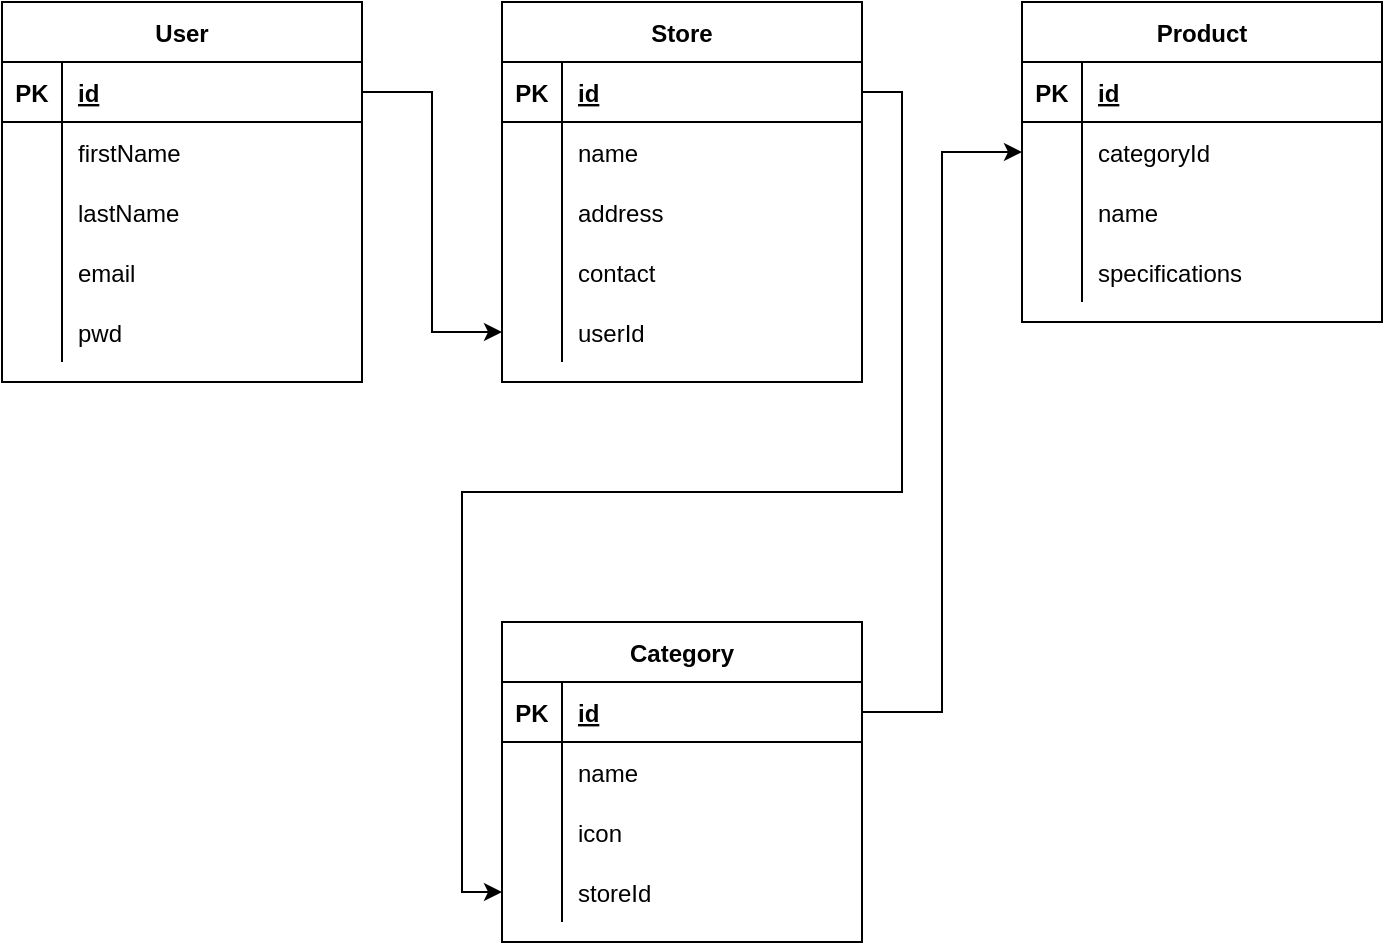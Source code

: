 <mxfile version="14.6.13" type="device"><diagram id="slK2lRSKRJRybrES-X00" name="Page-1"><mxGraphModel dx="946" dy="646" grid="1" gridSize="10" guides="1" tooltips="1" connect="1" arrows="1" fold="1" page="1" pageScale="1" pageWidth="827" pageHeight="1169" math="0" shadow="0"><root><mxCell id="0"/><mxCell id="1" parent="0"/><mxCell id="KY6M5L05HOrWCKNVFHtZ-1" value="User" style="shape=table;startSize=30;container=1;collapsible=1;childLayout=tableLayout;fixedRows=1;rowLines=0;fontStyle=1;align=center;resizeLast=1;" vertex="1" parent="1"><mxGeometry x="60" y="40" width="180" height="190" as="geometry"/></mxCell><mxCell id="KY6M5L05HOrWCKNVFHtZ-2" value="" style="shape=partialRectangle;collapsible=0;dropTarget=0;pointerEvents=0;fillColor=none;top=0;left=0;bottom=1;right=0;points=[[0,0.5],[1,0.5]];portConstraint=eastwest;" vertex="1" parent="KY6M5L05HOrWCKNVFHtZ-1"><mxGeometry y="30" width="180" height="30" as="geometry"/></mxCell><mxCell id="KY6M5L05HOrWCKNVFHtZ-3" value="PK" style="shape=partialRectangle;connectable=0;fillColor=none;top=0;left=0;bottom=0;right=0;fontStyle=1;overflow=hidden;" vertex="1" parent="KY6M5L05HOrWCKNVFHtZ-2"><mxGeometry width="30" height="30" as="geometry"/></mxCell><mxCell id="KY6M5L05HOrWCKNVFHtZ-4" value="id" style="shape=partialRectangle;connectable=0;fillColor=none;top=0;left=0;bottom=0;right=0;align=left;spacingLeft=6;fontStyle=5;overflow=hidden;" vertex="1" parent="KY6M5L05HOrWCKNVFHtZ-2"><mxGeometry x="30" width="150" height="30" as="geometry"/></mxCell><mxCell id="KY6M5L05HOrWCKNVFHtZ-5" value="" style="shape=partialRectangle;collapsible=0;dropTarget=0;pointerEvents=0;fillColor=none;top=0;left=0;bottom=0;right=0;points=[[0,0.5],[1,0.5]];portConstraint=eastwest;" vertex="1" parent="KY6M5L05HOrWCKNVFHtZ-1"><mxGeometry y="60" width="180" height="30" as="geometry"/></mxCell><mxCell id="KY6M5L05HOrWCKNVFHtZ-6" value="" style="shape=partialRectangle;connectable=0;fillColor=none;top=0;left=0;bottom=0;right=0;editable=1;overflow=hidden;" vertex="1" parent="KY6M5L05HOrWCKNVFHtZ-5"><mxGeometry width="30" height="30" as="geometry"/></mxCell><mxCell id="KY6M5L05HOrWCKNVFHtZ-7" value="firstName" style="shape=partialRectangle;connectable=0;fillColor=none;top=0;left=0;bottom=0;right=0;align=left;spacingLeft=6;overflow=hidden;" vertex="1" parent="KY6M5L05HOrWCKNVFHtZ-5"><mxGeometry x="30" width="150" height="30" as="geometry"/></mxCell><mxCell id="KY6M5L05HOrWCKNVFHtZ-8" value="" style="shape=partialRectangle;collapsible=0;dropTarget=0;pointerEvents=0;fillColor=none;top=0;left=0;bottom=0;right=0;points=[[0,0.5],[1,0.5]];portConstraint=eastwest;" vertex="1" parent="KY6M5L05HOrWCKNVFHtZ-1"><mxGeometry y="90" width="180" height="30" as="geometry"/></mxCell><mxCell id="KY6M5L05HOrWCKNVFHtZ-9" value="" style="shape=partialRectangle;connectable=0;fillColor=none;top=0;left=0;bottom=0;right=0;editable=1;overflow=hidden;" vertex="1" parent="KY6M5L05HOrWCKNVFHtZ-8"><mxGeometry width="30" height="30" as="geometry"/></mxCell><mxCell id="KY6M5L05HOrWCKNVFHtZ-10" value="lastName" style="shape=partialRectangle;connectable=0;fillColor=none;top=0;left=0;bottom=0;right=0;align=left;spacingLeft=6;overflow=hidden;" vertex="1" parent="KY6M5L05HOrWCKNVFHtZ-8"><mxGeometry x="30" width="150" height="30" as="geometry"/></mxCell><mxCell id="KY6M5L05HOrWCKNVFHtZ-11" value="" style="shape=partialRectangle;collapsible=0;dropTarget=0;pointerEvents=0;fillColor=none;top=0;left=0;bottom=0;right=0;points=[[0,0.5],[1,0.5]];portConstraint=eastwest;" vertex="1" parent="KY6M5L05HOrWCKNVFHtZ-1"><mxGeometry y="120" width="180" height="30" as="geometry"/></mxCell><mxCell id="KY6M5L05HOrWCKNVFHtZ-12" value="" style="shape=partialRectangle;connectable=0;fillColor=none;top=0;left=0;bottom=0;right=0;editable=1;overflow=hidden;" vertex="1" parent="KY6M5L05HOrWCKNVFHtZ-11"><mxGeometry width="30" height="30" as="geometry"/></mxCell><mxCell id="KY6M5L05HOrWCKNVFHtZ-13" value="email" style="shape=partialRectangle;connectable=0;fillColor=none;top=0;left=0;bottom=0;right=0;align=left;spacingLeft=6;overflow=hidden;" vertex="1" parent="KY6M5L05HOrWCKNVFHtZ-11"><mxGeometry x="30" width="150" height="30" as="geometry"/></mxCell><mxCell id="KY6M5L05HOrWCKNVFHtZ-14" value="" style="shape=partialRectangle;collapsible=0;dropTarget=0;pointerEvents=0;fillColor=none;top=0;left=0;bottom=0;right=0;points=[[0,0.5],[1,0.5]];portConstraint=eastwest;" vertex="1" parent="KY6M5L05HOrWCKNVFHtZ-1"><mxGeometry y="150" width="180" height="30" as="geometry"/></mxCell><mxCell id="KY6M5L05HOrWCKNVFHtZ-15" value="" style="shape=partialRectangle;connectable=0;fillColor=none;top=0;left=0;bottom=0;right=0;editable=1;overflow=hidden;" vertex="1" parent="KY6M5L05HOrWCKNVFHtZ-14"><mxGeometry width="30" height="30" as="geometry"/></mxCell><mxCell id="KY6M5L05HOrWCKNVFHtZ-16" value="pwd" style="shape=partialRectangle;connectable=0;fillColor=none;top=0;left=0;bottom=0;right=0;align=left;spacingLeft=6;overflow=hidden;" vertex="1" parent="KY6M5L05HOrWCKNVFHtZ-14"><mxGeometry x="30" width="150" height="30" as="geometry"/></mxCell><mxCell id="KY6M5L05HOrWCKNVFHtZ-17" value="Store" style="shape=table;startSize=30;container=1;collapsible=1;childLayout=tableLayout;fixedRows=1;rowLines=0;fontStyle=1;align=center;resizeLast=1;" vertex="1" parent="1"><mxGeometry x="310" y="40" width="180" height="190" as="geometry"/></mxCell><mxCell id="KY6M5L05HOrWCKNVFHtZ-18" value="" style="shape=partialRectangle;collapsible=0;dropTarget=0;pointerEvents=0;fillColor=none;top=0;left=0;bottom=1;right=0;points=[[0,0.5],[1,0.5]];portConstraint=eastwest;" vertex="1" parent="KY6M5L05HOrWCKNVFHtZ-17"><mxGeometry y="30" width="180" height="30" as="geometry"/></mxCell><mxCell id="KY6M5L05HOrWCKNVFHtZ-19" value="PK" style="shape=partialRectangle;connectable=0;fillColor=none;top=0;left=0;bottom=0;right=0;fontStyle=1;overflow=hidden;" vertex="1" parent="KY6M5L05HOrWCKNVFHtZ-18"><mxGeometry width="30" height="30" as="geometry"/></mxCell><mxCell id="KY6M5L05HOrWCKNVFHtZ-20" value="id" style="shape=partialRectangle;connectable=0;fillColor=none;top=0;left=0;bottom=0;right=0;align=left;spacingLeft=6;fontStyle=5;overflow=hidden;" vertex="1" parent="KY6M5L05HOrWCKNVFHtZ-18"><mxGeometry x="30" width="150" height="30" as="geometry"/></mxCell><mxCell id="KY6M5L05HOrWCKNVFHtZ-21" value="" style="shape=partialRectangle;collapsible=0;dropTarget=0;pointerEvents=0;fillColor=none;top=0;left=0;bottom=0;right=0;points=[[0,0.5],[1,0.5]];portConstraint=eastwest;" vertex="1" parent="KY6M5L05HOrWCKNVFHtZ-17"><mxGeometry y="60" width="180" height="30" as="geometry"/></mxCell><mxCell id="KY6M5L05HOrWCKNVFHtZ-22" value="" style="shape=partialRectangle;connectable=0;fillColor=none;top=0;left=0;bottom=0;right=0;editable=1;overflow=hidden;" vertex="1" parent="KY6M5L05HOrWCKNVFHtZ-21"><mxGeometry width="30" height="30" as="geometry"/></mxCell><mxCell id="KY6M5L05HOrWCKNVFHtZ-23" value="name" style="shape=partialRectangle;connectable=0;fillColor=none;top=0;left=0;bottom=0;right=0;align=left;spacingLeft=6;overflow=hidden;" vertex="1" parent="KY6M5L05HOrWCKNVFHtZ-21"><mxGeometry x="30" width="150" height="30" as="geometry"/></mxCell><mxCell id="KY6M5L05HOrWCKNVFHtZ-24" value="" style="shape=partialRectangle;collapsible=0;dropTarget=0;pointerEvents=0;fillColor=none;top=0;left=0;bottom=0;right=0;points=[[0,0.5],[1,0.5]];portConstraint=eastwest;" vertex="1" parent="KY6M5L05HOrWCKNVFHtZ-17"><mxGeometry y="90" width="180" height="30" as="geometry"/></mxCell><mxCell id="KY6M5L05HOrWCKNVFHtZ-25" value="" style="shape=partialRectangle;connectable=0;fillColor=none;top=0;left=0;bottom=0;right=0;editable=1;overflow=hidden;" vertex="1" parent="KY6M5L05HOrWCKNVFHtZ-24"><mxGeometry width="30" height="30" as="geometry"/></mxCell><mxCell id="KY6M5L05HOrWCKNVFHtZ-26" value="address" style="shape=partialRectangle;connectable=0;fillColor=none;top=0;left=0;bottom=0;right=0;align=left;spacingLeft=6;overflow=hidden;" vertex="1" parent="KY6M5L05HOrWCKNVFHtZ-24"><mxGeometry x="30" width="150" height="30" as="geometry"/></mxCell><mxCell id="KY6M5L05HOrWCKNVFHtZ-27" value="" style="shape=partialRectangle;collapsible=0;dropTarget=0;pointerEvents=0;fillColor=none;top=0;left=0;bottom=0;right=0;points=[[0,0.5],[1,0.5]];portConstraint=eastwest;" vertex="1" parent="KY6M5L05HOrWCKNVFHtZ-17"><mxGeometry y="120" width="180" height="30" as="geometry"/></mxCell><mxCell id="KY6M5L05HOrWCKNVFHtZ-28" value="" style="shape=partialRectangle;connectable=0;fillColor=none;top=0;left=0;bottom=0;right=0;editable=1;overflow=hidden;" vertex="1" parent="KY6M5L05HOrWCKNVFHtZ-27"><mxGeometry width="30" height="30" as="geometry"/></mxCell><mxCell id="KY6M5L05HOrWCKNVFHtZ-29" value="contact" style="shape=partialRectangle;connectable=0;fillColor=none;top=0;left=0;bottom=0;right=0;align=left;spacingLeft=6;overflow=hidden;" vertex="1" parent="KY6M5L05HOrWCKNVFHtZ-27"><mxGeometry x="30" width="150" height="30" as="geometry"/></mxCell><mxCell id="KY6M5L05HOrWCKNVFHtZ-30" value="" style="shape=partialRectangle;collapsible=0;dropTarget=0;pointerEvents=0;fillColor=none;top=0;left=0;bottom=0;right=0;points=[[0,0.5],[1,0.5]];portConstraint=eastwest;" vertex="1" parent="KY6M5L05HOrWCKNVFHtZ-17"><mxGeometry y="150" width="180" height="30" as="geometry"/></mxCell><mxCell id="KY6M5L05HOrWCKNVFHtZ-31" value="" style="shape=partialRectangle;connectable=0;fillColor=none;top=0;left=0;bottom=0;right=0;editable=1;overflow=hidden;" vertex="1" parent="KY6M5L05HOrWCKNVFHtZ-30"><mxGeometry width="30" height="30" as="geometry"/></mxCell><mxCell id="KY6M5L05HOrWCKNVFHtZ-32" value="userId" style="shape=partialRectangle;connectable=0;fillColor=none;top=0;left=0;bottom=0;right=0;align=left;spacingLeft=6;overflow=hidden;" vertex="1" parent="KY6M5L05HOrWCKNVFHtZ-30"><mxGeometry x="30" width="150" height="30" as="geometry"/></mxCell><mxCell id="KY6M5L05HOrWCKNVFHtZ-33" style="edgeStyle=orthogonalEdgeStyle;rounded=0;orthogonalLoop=1;jettySize=auto;html=1;exitX=1;exitY=0.5;exitDx=0;exitDy=0;entryX=0;entryY=0.5;entryDx=0;entryDy=0;" edge="1" parent="1" source="KY6M5L05HOrWCKNVFHtZ-2" target="KY6M5L05HOrWCKNVFHtZ-30"><mxGeometry relative="1" as="geometry"/></mxCell><mxCell id="KY6M5L05HOrWCKNVFHtZ-34" value="Product" style="shape=table;startSize=30;container=1;collapsible=1;childLayout=tableLayout;fixedRows=1;rowLines=0;fontStyle=1;align=center;resizeLast=1;" vertex="1" parent="1"><mxGeometry x="570" y="40" width="180" height="160" as="geometry"/></mxCell><mxCell id="KY6M5L05HOrWCKNVFHtZ-35" value="" style="shape=partialRectangle;collapsible=0;dropTarget=0;pointerEvents=0;fillColor=none;top=0;left=0;bottom=1;right=0;points=[[0,0.5],[1,0.5]];portConstraint=eastwest;" vertex="1" parent="KY6M5L05HOrWCKNVFHtZ-34"><mxGeometry y="30" width="180" height="30" as="geometry"/></mxCell><mxCell id="KY6M5L05HOrWCKNVFHtZ-36" value="PK" style="shape=partialRectangle;connectable=0;fillColor=none;top=0;left=0;bottom=0;right=0;fontStyle=1;overflow=hidden;" vertex="1" parent="KY6M5L05HOrWCKNVFHtZ-35"><mxGeometry width="30" height="30" as="geometry"/></mxCell><mxCell id="KY6M5L05HOrWCKNVFHtZ-37" value="id" style="shape=partialRectangle;connectable=0;fillColor=none;top=0;left=0;bottom=0;right=0;align=left;spacingLeft=6;fontStyle=5;overflow=hidden;" vertex="1" parent="KY6M5L05HOrWCKNVFHtZ-35"><mxGeometry x="30" width="150" height="30" as="geometry"/></mxCell><mxCell id="KY6M5L05HOrWCKNVFHtZ-38" value="" style="shape=partialRectangle;collapsible=0;dropTarget=0;pointerEvents=0;fillColor=none;top=0;left=0;bottom=0;right=0;points=[[0,0.5],[1,0.5]];portConstraint=eastwest;" vertex="1" parent="KY6M5L05HOrWCKNVFHtZ-34"><mxGeometry y="60" width="180" height="30" as="geometry"/></mxCell><mxCell id="KY6M5L05HOrWCKNVFHtZ-39" value="" style="shape=partialRectangle;connectable=0;fillColor=none;top=0;left=0;bottom=0;right=0;editable=1;overflow=hidden;" vertex="1" parent="KY6M5L05HOrWCKNVFHtZ-38"><mxGeometry width="30" height="30" as="geometry"/></mxCell><mxCell id="KY6M5L05HOrWCKNVFHtZ-40" value="categoryId" style="shape=partialRectangle;connectable=0;fillColor=none;top=0;left=0;bottom=0;right=0;align=left;spacingLeft=6;overflow=hidden;" vertex="1" parent="KY6M5L05HOrWCKNVFHtZ-38"><mxGeometry x="30" width="150" height="30" as="geometry"/></mxCell><mxCell id="KY6M5L05HOrWCKNVFHtZ-41" value="" style="shape=partialRectangle;collapsible=0;dropTarget=0;pointerEvents=0;fillColor=none;top=0;left=0;bottom=0;right=0;points=[[0,0.5],[1,0.5]];portConstraint=eastwest;" vertex="1" parent="KY6M5L05HOrWCKNVFHtZ-34"><mxGeometry y="90" width="180" height="30" as="geometry"/></mxCell><mxCell id="KY6M5L05HOrWCKNVFHtZ-42" value="" style="shape=partialRectangle;connectable=0;fillColor=none;top=0;left=0;bottom=0;right=0;editable=1;overflow=hidden;" vertex="1" parent="KY6M5L05HOrWCKNVFHtZ-41"><mxGeometry width="30" height="30" as="geometry"/></mxCell><mxCell id="KY6M5L05HOrWCKNVFHtZ-43" value="name" style="shape=partialRectangle;connectable=0;fillColor=none;top=0;left=0;bottom=0;right=0;align=left;spacingLeft=6;overflow=hidden;" vertex="1" parent="KY6M5L05HOrWCKNVFHtZ-41"><mxGeometry x="30" width="150" height="30" as="geometry"/></mxCell><mxCell id="KY6M5L05HOrWCKNVFHtZ-44" value="" style="shape=partialRectangle;collapsible=0;dropTarget=0;pointerEvents=0;fillColor=none;top=0;left=0;bottom=0;right=0;points=[[0,0.5],[1,0.5]];portConstraint=eastwest;" vertex="1" parent="KY6M5L05HOrWCKNVFHtZ-34"><mxGeometry y="120" width="180" height="30" as="geometry"/></mxCell><mxCell id="KY6M5L05HOrWCKNVFHtZ-45" value="" style="shape=partialRectangle;connectable=0;fillColor=none;top=0;left=0;bottom=0;right=0;editable=1;overflow=hidden;" vertex="1" parent="KY6M5L05HOrWCKNVFHtZ-44"><mxGeometry width="30" height="30" as="geometry"/></mxCell><mxCell id="KY6M5L05HOrWCKNVFHtZ-46" value="specifications" style="shape=partialRectangle;connectable=0;fillColor=none;top=0;left=0;bottom=0;right=0;align=left;spacingLeft=6;overflow=hidden;" vertex="1" parent="KY6M5L05HOrWCKNVFHtZ-44"><mxGeometry x="30" width="150" height="30" as="geometry"/></mxCell><mxCell id="KY6M5L05HOrWCKNVFHtZ-47" value="Category" style="shape=table;startSize=30;container=1;collapsible=1;childLayout=tableLayout;fixedRows=1;rowLines=0;fontStyle=1;align=center;resizeLast=1;" vertex="1" parent="1"><mxGeometry x="310" y="350" width="180" height="160" as="geometry"/></mxCell><mxCell id="KY6M5L05HOrWCKNVFHtZ-48" value="" style="shape=partialRectangle;collapsible=0;dropTarget=0;pointerEvents=0;fillColor=none;top=0;left=0;bottom=1;right=0;points=[[0,0.5],[1,0.5]];portConstraint=eastwest;" vertex="1" parent="KY6M5L05HOrWCKNVFHtZ-47"><mxGeometry y="30" width="180" height="30" as="geometry"/></mxCell><mxCell id="KY6M5L05HOrWCKNVFHtZ-49" value="PK" style="shape=partialRectangle;connectable=0;fillColor=none;top=0;left=0;bottom=0;right=0;fontStyle=1;overflow=hidden;" vertex="1" parent="KY6M5L05HOrWCKNVFHtZ-48"><mxGeometry width="30" height="30" as="geometry"/></mxCell><mxCell id="KY6M5L05HOrWCKNVFHtZ-50" value="id" style="shape=partialRectangle;connectable=0;fillColor=none;top=0;left=0;bottom=0;right=0;align=left;spacingLeft=6;fontStyle=5;overflow=hidden;" vertex="1" parent="KY6M5L05HOrWCKNVFHtZ-48"><mxGeometry x="30" width="150" height="30" as="geometry"/></mxCell><mxCell id="KY6M5L05HOrWCKNVFHtZ-51" value="" style="shape=partialRectangle;collapsible=0;dropTarget=0;pointerEvents=0;fillColor=none;top=0;left=0;bottom=0;right=0;points=[[0,0.5],[1,0.5]];portConstraint=eastwest;" vertex="1" parent="KY6M5L05HOrWCKNVFHtZ-47"><mxGeometry y="60" width="180" height="30" as="geometry"/></mxCell><mxCell id="KY6M5L05HOrWCKNVFHtZ-52" value="" style="shape=partialRectangle;connectable=0;fillColor=none;top=0;left=0;bottom=0;right=0;editable=1;overflow=hidden;" vertex="1" parent="KY6M5L05HOrWCKNVFHtZ-51"><mxGeometry width="30" height="30" as="geometry"/></mxCell><mxCell id="KY6M5L05HOrWCKNVFHtZ-53" value="name" style="shape=partialRectangle;connectable=0;fillColor=none;top=0;left=0;bottom=0;right=0;align=left;spacingLeft=6;overflow=hidden;" vertex="1" parent="KY6M5L05HOrWCKNVFHtZ-51"><mxGeometry x="30" width="150" height="30" as="geometry"/></mxCell><mxCell id="KY6M5L05HOrWCKNVFHtZ-54" value="" style="shape=partialRectangle;collapsible=0;dropTarget=0;pointerEvents=0;fillColor=none;top=0;left=0;bottom=0;right=0;points=[[0,0.5],[1,0.5]];portConstraint=eastwest;" vertex="1" parent="KY6M5L05HOrWCKNVFHtZ-47"><mxGeometry y="90" width="180" height="30" as="geometry"/></mxCell><mxCell id="KY6M5L05HOrWCKNVFHtZ-55" value="" style="shape=partialRectangle;connectable=0;fillColor=none;top=0;left=0;bottom=0;right=0;editable=1;overflow=hidden;" vertex="1" parent="KY6M5L05HOrWCKNVFHtZ-54"><mxGeometry width="30" height="30" as="geometry"/></mxCell><mxCell id="KY6M5L05HOrWCKNVFHtZ-56" value="icon" style="shape=partialRectangle;connectable=0;fillColor=none;top=0;left=0;bottom=0;right=0;align=left;spacingLeft=6;overflow=hidden;" vertex="1" parent="KY6M5L05HOrWCKNVFHtZ-54"><mxGeometry x="30" width="150" height="30" as="geometry"/></mxCell><mxCell id="KY6M5L05HOrWCKNVFHtZ-57" value="" style="shape=partialRectangle;collapsible=0;dropTarget=0;pointerEvents=0;fillColor=none;top=0;left=0;bottom=0;right=0;points=[[0,0.5],[1,0.5]];portConstraint=eastwest;" vertex="1" parent="KY6M5L05HOrWCKNVFHtZ-47"><mxGeometry y="120" width="180" height="30" as="geometry"/></mxCell><mxCell id="KY6M5L05HOrWCKNVFHtZ-58" value="" style="shape=partialRectangle;connectable=0;fillColor=none;top=0;left=0;bottom=0;right=0;editable=1;overflow=hidden;" vertex="1" parent="KY6M5L05HOrWCKNVFHtZ-57"><mxGeometry width="30" height="30" as="geometry"/></mxCell><mxCell id="KY6M5L05HOrWCKNVFHtZ-59" value="storeId" style="shape=partialRectangle;connectable=0;fillColor=none;top=0;left=0;bottom=0;right=0;align=left;spacingLeft=6;overflow=hidden;" vertex="1" parent="KY6M5L05HOrWCKNVFHtZ-57"><mxGeometry x="30" width="150" height="30" as="geometry"/></mxCell><mxCell id="KY6M5L05HOrWCKNVFHtZ-60" style="edgeStyle=orthogonalEdgeStyle;rounded=0;orthogonalLoop=1;jettySize=auto;html=1;exitX=1;exitY=0.5;exitDx=0;exitDy=0;" edge="1" parent="1" source="KY6M5L05HOrWCKNVFHtZ-48" target="KY6M5L05HOrWCKNVFHtZ-38"><mxGeometry relative="1" as="geometry"/></mxCell><mxCell id="KY6M5L05HOrWCKNVFHtZ-61" style="edgeStyle=orthogonalEdgeStyle;rounded=0;orthogonalLoop=1;jettySize=auto;html=1;exitX=1;exitY=0.5;exitDx=0;exitDy=0;entryX=0;entryY=0.5;entryDx=0;entryDy=0;" edge="1" parent="1" source="KY6M5L05HOrWCKNVFHtZ-18" target="KY6M5L05HOrWCKNVFHtZ-57"><mxGeometry relative="1" as="geometry"/></mxCell></root></mxGraphModel></diagram></mxfile>